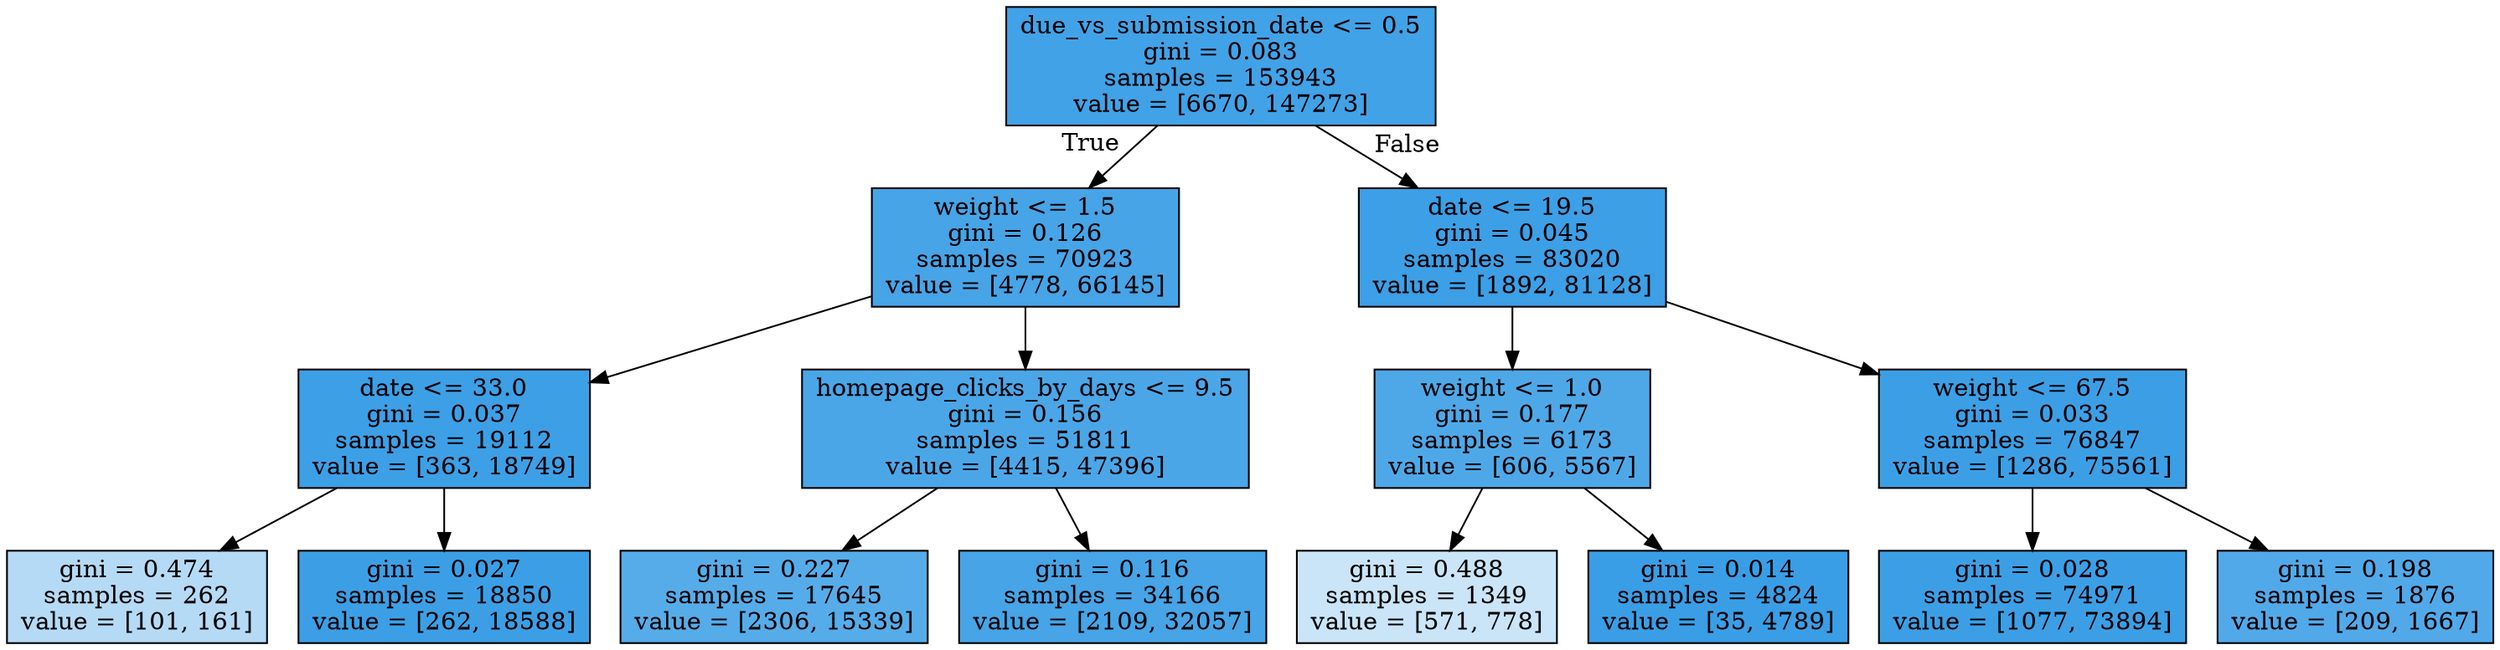digraph Tree {
node [shape=box, style="filled", color="black"] ;
0 [label="due_vs_submission_date <= 0.5\ngini = 0.083\nsamples = 153943\nvalue = [6670, 147273]", fillcolor="#399de5f3"] ;
1 [label="weight <= 1.5\ngini = 0.126\nsamples = 70923\nvalue = [4778, 66145]", fillcolor="#399de5ed"] ;
0 -> 1 [labeldistance=2.5, labelangle=45, headlabel="True"] ;
2 [label="date <= 33.0\ngini = 0.037\nsamples = 19112\nvalue = [363, 18749]", fillcolor="#399de5fa"] ;
1 -> 2 ;
3 [label="gini = 0.474\nsamples = 262\nvalue = [101, 161]", fillcolor="#399de55f"] ;
2 -> 3 ;
4 [label="gini = 0.027\nsamples = 18850\nvalue = [262, 18588]", fillcolor="#399de5fb"] ;
2 -> 4 ;
5 [label="homepage_clicks_by_days <= 9.5\ngini = 0.156\nsamples = 51811\nvalue = [4415, 47396]", fillcolor="#399de5e7"] ;
1 -> 5 ;
6 [label="gini = 0.227\nsamples = 17645\nvalue = [2306, 15339]", fillcolor="#399de5d9"] ;
5 -> 6 ;
7 [label="gini = 0.116\nsamples = 34166\nvalue = [2109, 32057]", fillcolor="#399de5ee"] ;
5 -> 7 ;
8 [label="date <= 19.5\ngini = 0.045\nsamples = 83020\nvalue = [1892, 81128]", fillcolor="#399de5f9"] ;
0 -> 8 [labeldistance=2.5, labelangle=-45, headlabel="False"] ;
9 [label="weight <= 1.0\ngini = 0.177\nsamples = 6173\nvalue = [606, 5567]", fillcolor="#399de5e3"] ;
8 -> 9 ;
10 [label="gini = 0.488\nsamples = 1349\nvalue = [571, 778]", fillcolor="#399de544"] ;
9 -> 10 ;
11 [label="gini = 0.014\nsamples = 4824\nvalue = [35, 4789]", fillcolor="#399de5fd"] ;
9 -> 11 ;
12 [label="weight <= 67.5\ngini = 0.033\nsamples = 76847\nvalue = [1286, 75561]", fillcolor="#399de5fb"] ;
8 -> 12 ;
13 [label="gini = 0.028\nsamples = 74971\nvalue = [1077, 73894]", fillcolor="#399de5fb"] ;
12 -> 13 ;
14 [label="gini = 0.198\nsamples = 1876\nvalue = [209, 1667]", fillcolor="#399de5df"] ;
12 -> 14 ;
}